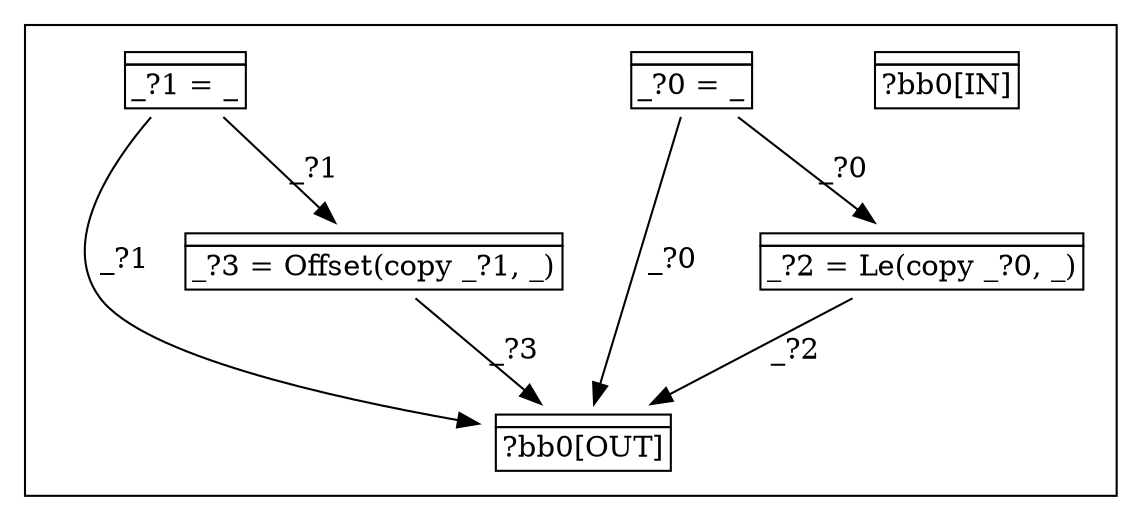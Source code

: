 digraph DataDependencyGraph {
compound = true;
subgraph cluster_bb0 {
    bb0IN [shape="none", label=<<table border="0" cellborder="1" cellspacing="0"><tr><td  align="center" colspan="1"></td></tr><tr><td align="left">?bb0[IN]</td></tr></table>>];
    bb0OUT [shape="none", label=<<table border="0" cellborder="1" cellspacing="0"><tr><td  align="center" colspan="1"></td></tr><tr><td align="left">?bb0[OUT]</td></tr></table>>];
    bb0stmt0 [shape="none", label=<<table border="0" cellborder="1" cellspacing="0"><tr><td  align="center" colspan="1"></td></tr><tr><td align="left">_?0 = _</td></tr></table>>];
    bb0stmt1 [shape="none", label=<<table border="0" cellborder="1" cellspacing="0"><tr><td  align="center" colspan="1"></td></tr><tr><td align="left">_?1 = _</td></tr></table>>];
    bb0stmt2 [shape="none", label=<<table border="0" cellborder="1" cellspacing="0"><tr><td  align="center" colspan="1"></td></tr><tr><td align="left">_?2 = Le(copy _?0, _)</td></tr></table>>];
    bb0stmt3 [shape="none", label=<<table border="0" cellborder="1" cellspacing="0"><tr><td  align="center" colspan="1"></td></tr><tr><td align="left">_?3 = Offset(copy _?1, _)</td></tr></table>>];
    bb0stmt0 -> bb0OUT [label="_?0"];
    bb0stmt1 -> bb0OUT [label="_?1"];
    bb0stmt2 -> bb0OUT [label="_?2"];
    bb0stmt3 -> bb0OUT [label="_?3"];
    bb0stmt0 -> bb0stmt2 [label="_?0"];
    bb0stmt1 -> bb0stmt3 [label="_?1"];
}
}
